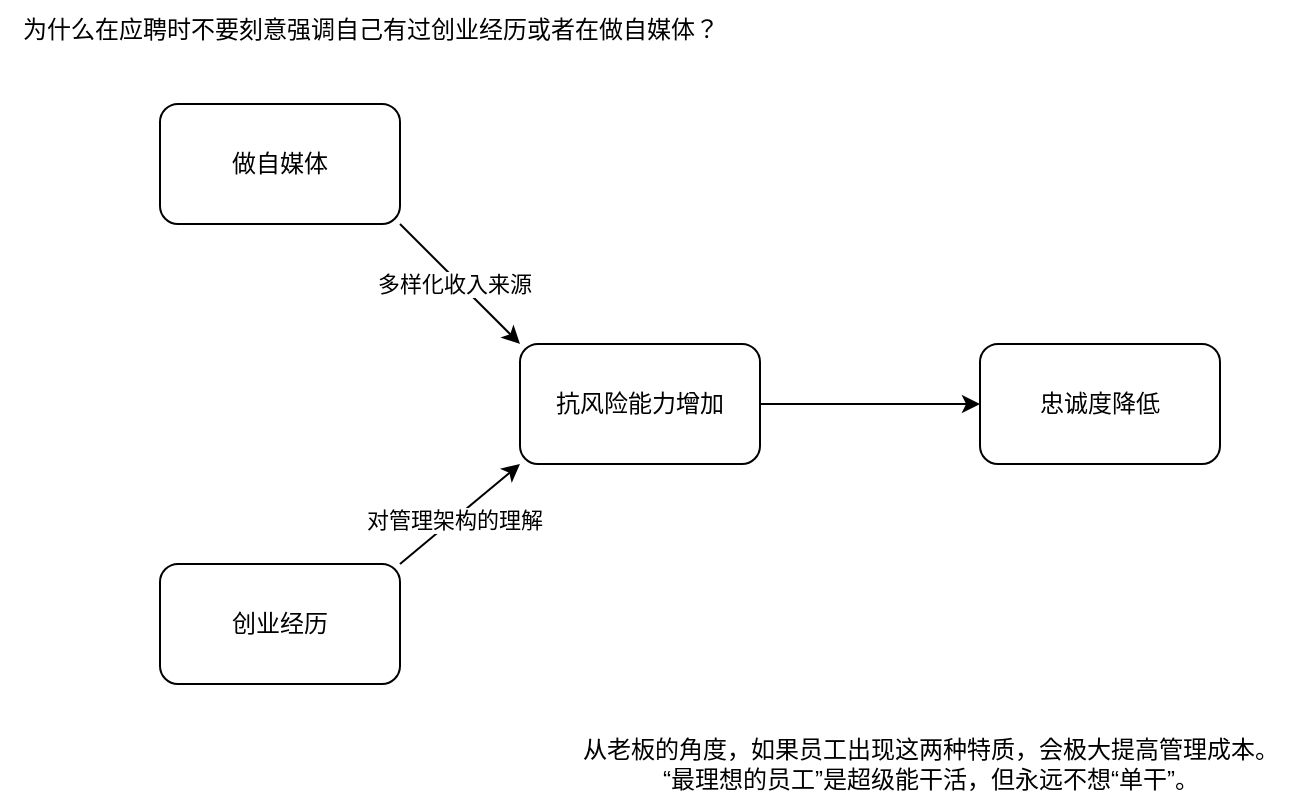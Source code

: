 <mxfile version="27.2.0">
  <diagram name="Page-1" id="g_iifF0Hb4s75hSVMnNo">
    <mxGraphModel dx="923" dy="476" grid="1" gridSize="10" guides="1" tooltips="1" connect="1" arrows="1" fold="1" page="1" pageScale="1" pageWidth="850" pageHeight="1100" math="0" shadow="0">
      <root>
        <mxCell id="0" />
        <mxCell id="1" parent="0" />
        <mxCell id="11sBdwOo1HeMjknyxh0M-2" value="做自媒体" style="rounded=1;whiteSpace=wrap;html=1;" vertex="1" parent="1">
          <mxGeometry x="100" y="60" width="120" height="60" as="geometry" />
        </mxCell>
        <mxCell id="11sBdwOo1HeMjknyxh0M-3" value="创业经历" style="rounded=1;whiteSpace=wrap;html=1;" vertex="1" parent="1">
          <mxGeometry x="100" y="290" width="120" height="60" as="geometry" />
        </mxCell>
        <mxCell id="11sBdwOo1HeMjknyxh0M-4" value="忠诚度降低" style="rounded=1;whiteSpace=wrap;html=1;" vertex="1" parent="1">
          <mxGeometry x="510" y="180" width="120" height="60" as="geometry" />
        </mxCell>
        <mxCell id="11sBdwOo1HeMjknyxh0M-5" value="抗风险能力增加" style="rounded=1;whiteSpace=wrap;html=1;" vertex="1" parent="1">
          <mxGeometry x="280" y="180" width="120" height="60" as="geometry" />
        </mxCell>
        <mxCell id="11sBdwOo1HeMjknyxh0M-6" value="从老板的角度，如果员工出现这两种特质，会极大提高管理成本。&lt;div&gt;“最理想的员工”是超级能干活，但永远不想“单干”。&lt;/div&gt;" style="text;html=1;align=center;verticalAlign=middle;resizable=0;points=[];autosize=1;strokeColor=none;fillColor=none;" vertex="1" parent="1">
          <mxGeometry x="300" y="370" width="370" height="40" as="geometry" />
        </mxCell>
        <mxCell id="11sBdwOo1HeMjknyxh0M-7" value="" style="endArrow=classic;html=1;rounded=0;exitX=1;exitY=0;exitDx=0;exitDy=0;entryX=0;entryY=1;entryDx=0;entryDy=0;" edge="1" parent="1" source="11sBdwOo1HeMjknyxh0M-3" target="11sBdwOo1HeMjknyxh0M-5">
          <mxGeometry width="50" height="50" relative="1" as="geometry">
            <mxPoint x="310" y="350" as="sourcePoint" />
            <mxPoint x="360" y="300" as="targetPoint" />
          </mxGeometry>
        </mxCell>
        <mxCell id="11sBdwOo1HeMjknyxh0M-13" value="对管理架构的理解" style="edgeLabel;html=1;align=center;verticalAlign=middle;resizable=0;points=[];" vertex="1" connectable="0" parent="11sBdwOo1HeMjknyxh0M-7">
          <mxGeometry x="-0.115" relative="1" as="geometry">
            <mxPoint as="offset" />
          </mxGeometry>
        </mxCell>
        <mxCell id="11sBdwOo1HeMjknyxh0M-8" value="" style="endArrow=classic;html=1;rounded=0;exitX=1;exitY=1;exitDx=0;exitDy=0;entryX=0;entryY=0;entryDx=0;entryDy=0;" edge="1" parent="1" source="11sBdwOo1HeMjknyxh0M-2" target="11sBdwOo1HeMjknyxh0M-5">
          <mxGeometry width="50" height="50" relative="1" as="geometry">
            <mxPoint x="310" y="350" as="sourcePoint" />
            <mxPoint x="360" y="300" as="targetPoint" />
          </mxGeometry>
        </mxCell>
        <mxCell id="11sBdwOo1HeMjknyxh0M-12" value="多样化收入来源" style="edgeLabel;html=1;align=center;verticalAlign=middle;resizable=0;points=[];" vertex="1" connectable="0" parent="11sBdwOo1HeMjknyxh0M-8">
          <mxGeometry x="-0.071" y="-2" relative="1" as="geometry">
            <mxPoint as="offset" />
          </mxGeometry>
        </mxCell>
        <mxCell id="11sBdwOo1HeMjknyxh0M-11" value="" style="endArrow=classic;html=1;rounded=0;exitX=1;exitY=0.5;exitDx=0;exitDy=0;" edge="1" parent="1" source="11sBdwOo1HeMjknyxh0M-5" target="11sBdwOo1HeMjknyxh0M-4">
          <mxGeometry width="50" height="50" relative="1" as="geometry">
            <mxPoint x="310" y="350" as="sourcePoint" />
            <mxPoint x="360" y="300" as="targetPoint" />
          </mxGeometry>
        </mxCell>
        <mxCell id="11sBdwOo1HeMjknyxh0M-14" value="为什么在应聘时不要刻意强调自己有过创业经历或者在做自媒体？" style="text;html=1;align=center;verticalAlign=middle;resizable=0;points=[];autosize=1;strokeColor=none;fillColor=none;" vertex="1" parent="1">
          <mxGeometry x="20" y="8" width="370" height="30" as="geometry" />
        </mxCell>
      </root>
    </mxGraphModel>
  </diagram>
</mxfile>
